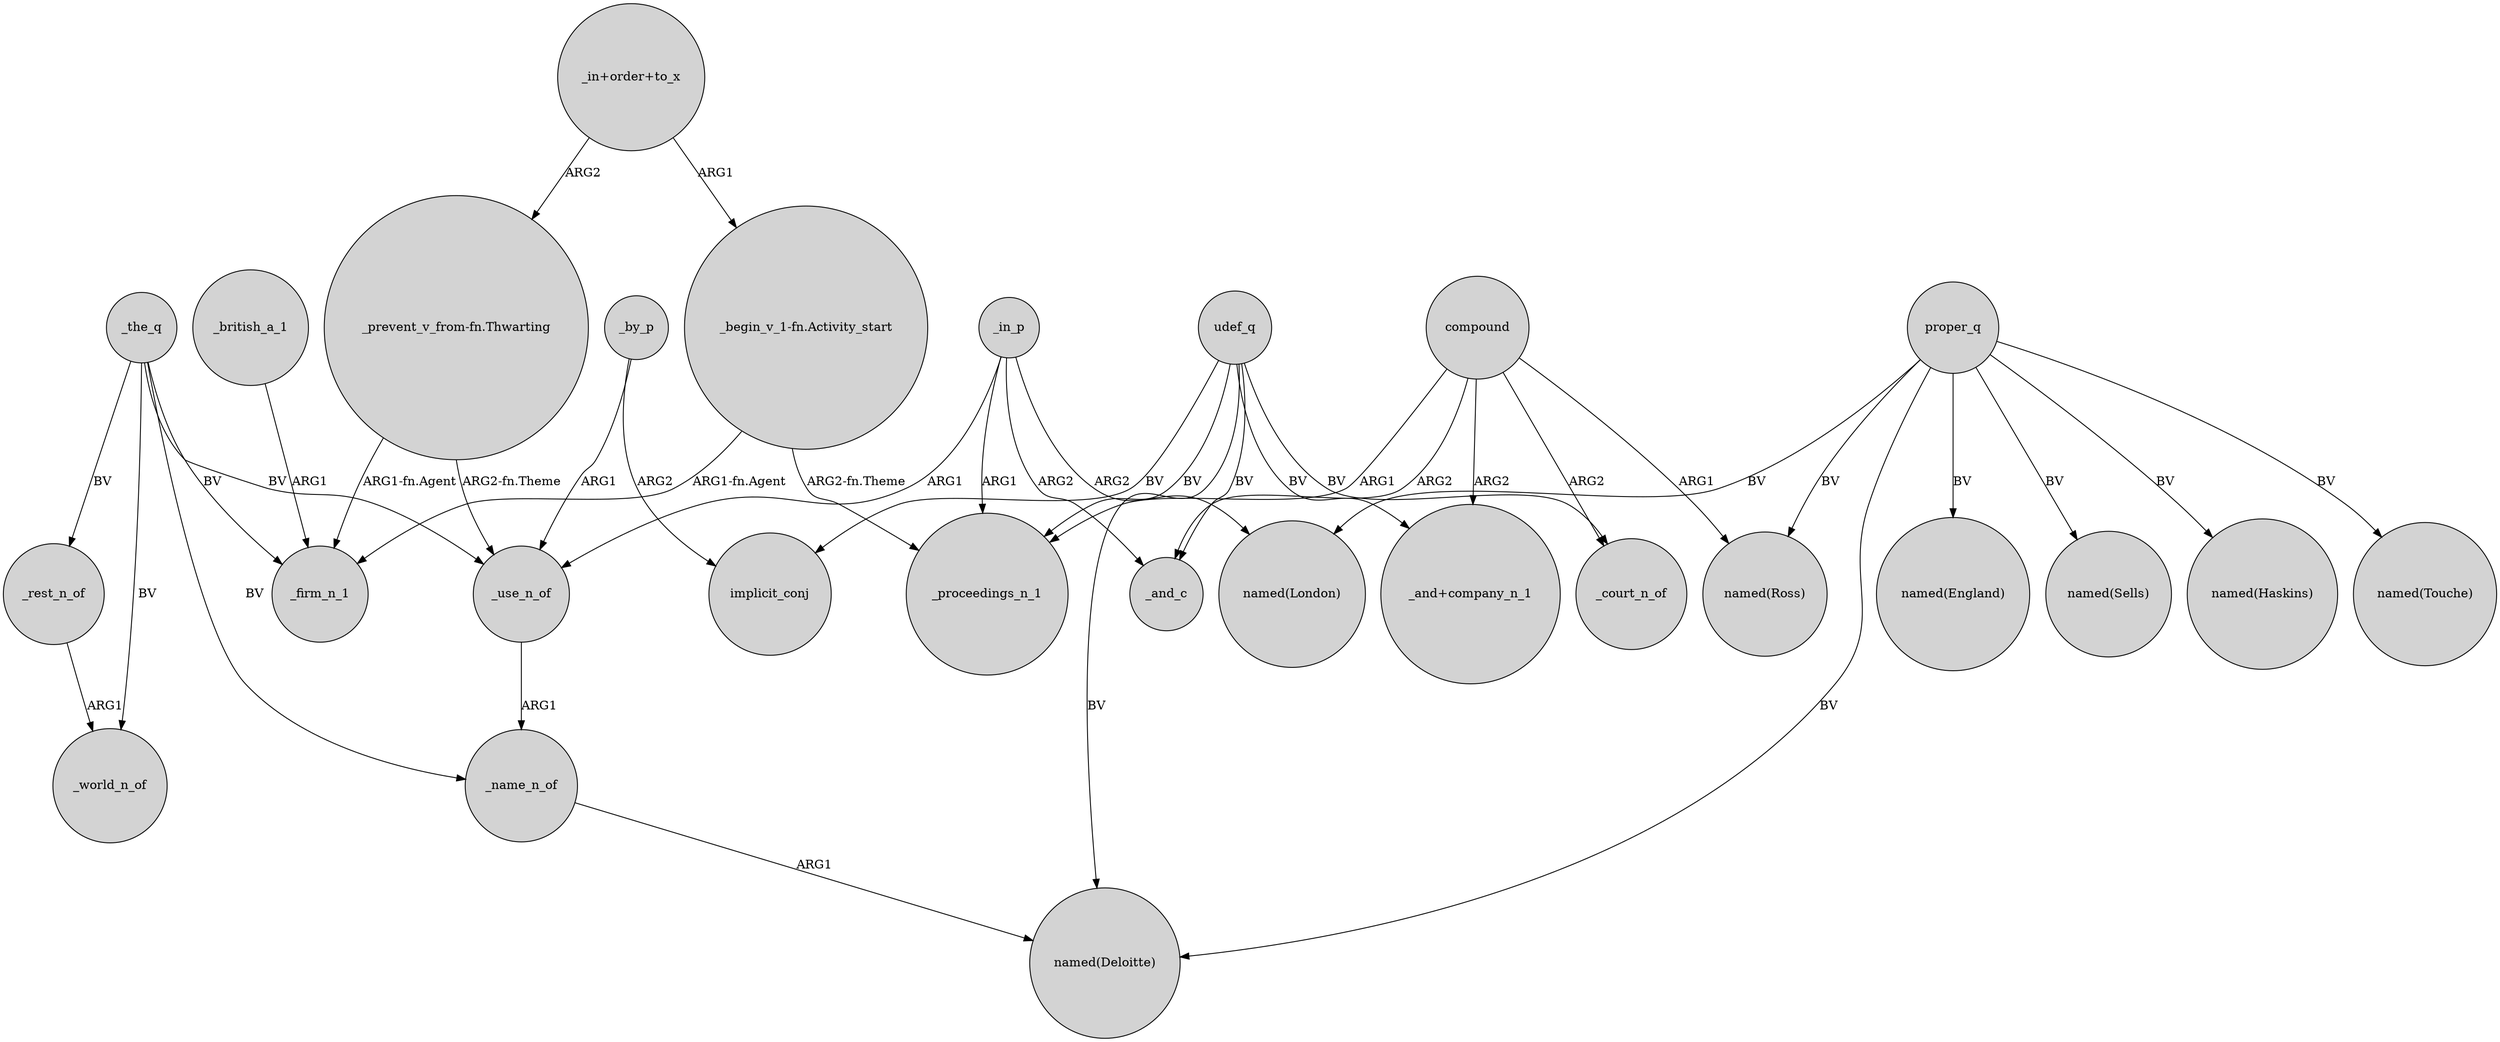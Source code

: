 digraph {
	node [shape=circle style=filled]
	proper_q -> "named(Touche)" [label=BV]
	_use_n_of -> _name_n_of [label=ARG1]
	proper_q -> "named(Deloitte)" [label=BV]
	_in_p -> "named(London)" [label=ARG2]
	_by_p -> implicit_conj [label=ARG2]
	"_in+order+to_x" -> "_begin_v_1-fn.Activity_start" [label=ARG1]
	udef_q -> _court_n_of [label=BV]
	_the_q -> _use_n_of [label=BV]
	proper_q -> "named(England)" [label=BV]
	proper_q -> "named(Sells)" [label=BV]
	_rest_n_of -> _world_n_of [label=ARG1]
	_the_q -> _world_n_of [label=BV]
	_british_a_1 -> _firm_n_1 [label=ARG1]
	"_begin_v_1-fn.Activity_start" -> _firm_n_1 [label="ARG1-fn.Agent"]
	udef_q -> implicit_conj [label=BV]
	compound -> _proceedings_n_1 [label=ARG1]
	_the_q -> _rest_n_of [label=BV]
	_name_n_of -> "named(Deloitte)" [label=ARG1]
	compound -> "named(Ross)" [label=ARG1]
	compound -> _and_c [label=ARG2]
	compound -> "_and+company_n_1" [label=ARG2]
	compound -> _court_n_of [label=ARG2]
	udef_q -> "named(Deloitte)" [label=BV]
	_by_p -> _use_n_of [label=ARG1]
	proper_q -> "named(Ross)" [label=BV]
	proper_q -> "named(London)" [label=BV]
	_the_q -> _firm_n_1 [label=BV]
	"_prevent_v_from-fn.Thwarting" -> _firm_n_1 [label="ARG1-fn.Agent"]
	proper_q -> "named(Haskins)" [label=BV]
	"_in+order+to_x" -> "_prevent_v_from-fn.Thwarting" [label=ARG2]
	_in_p -> _proceedings_n_1 [label=ARG1]
	udef_q -> "_and+company_n_1" [label=BV]
	"_prevent_v_from-fn.Thwarting" -> _use_n_of [label="ARG2-fn.Theme"]
	_the_q -> _name_n_of [label=BV]
	udef_q -> _proceedings_n_1 [label=BV]
	udef_q -> _and_c [label=BV]
	"_begin_v_1-fn.Activity_start" -> _proceedings_n_1 [label="ARG2-fn.Theme"]
	_in_p -> _use_n_of [label=ARG1]
	_in_p -> _and_c [label=ARG2]
}
